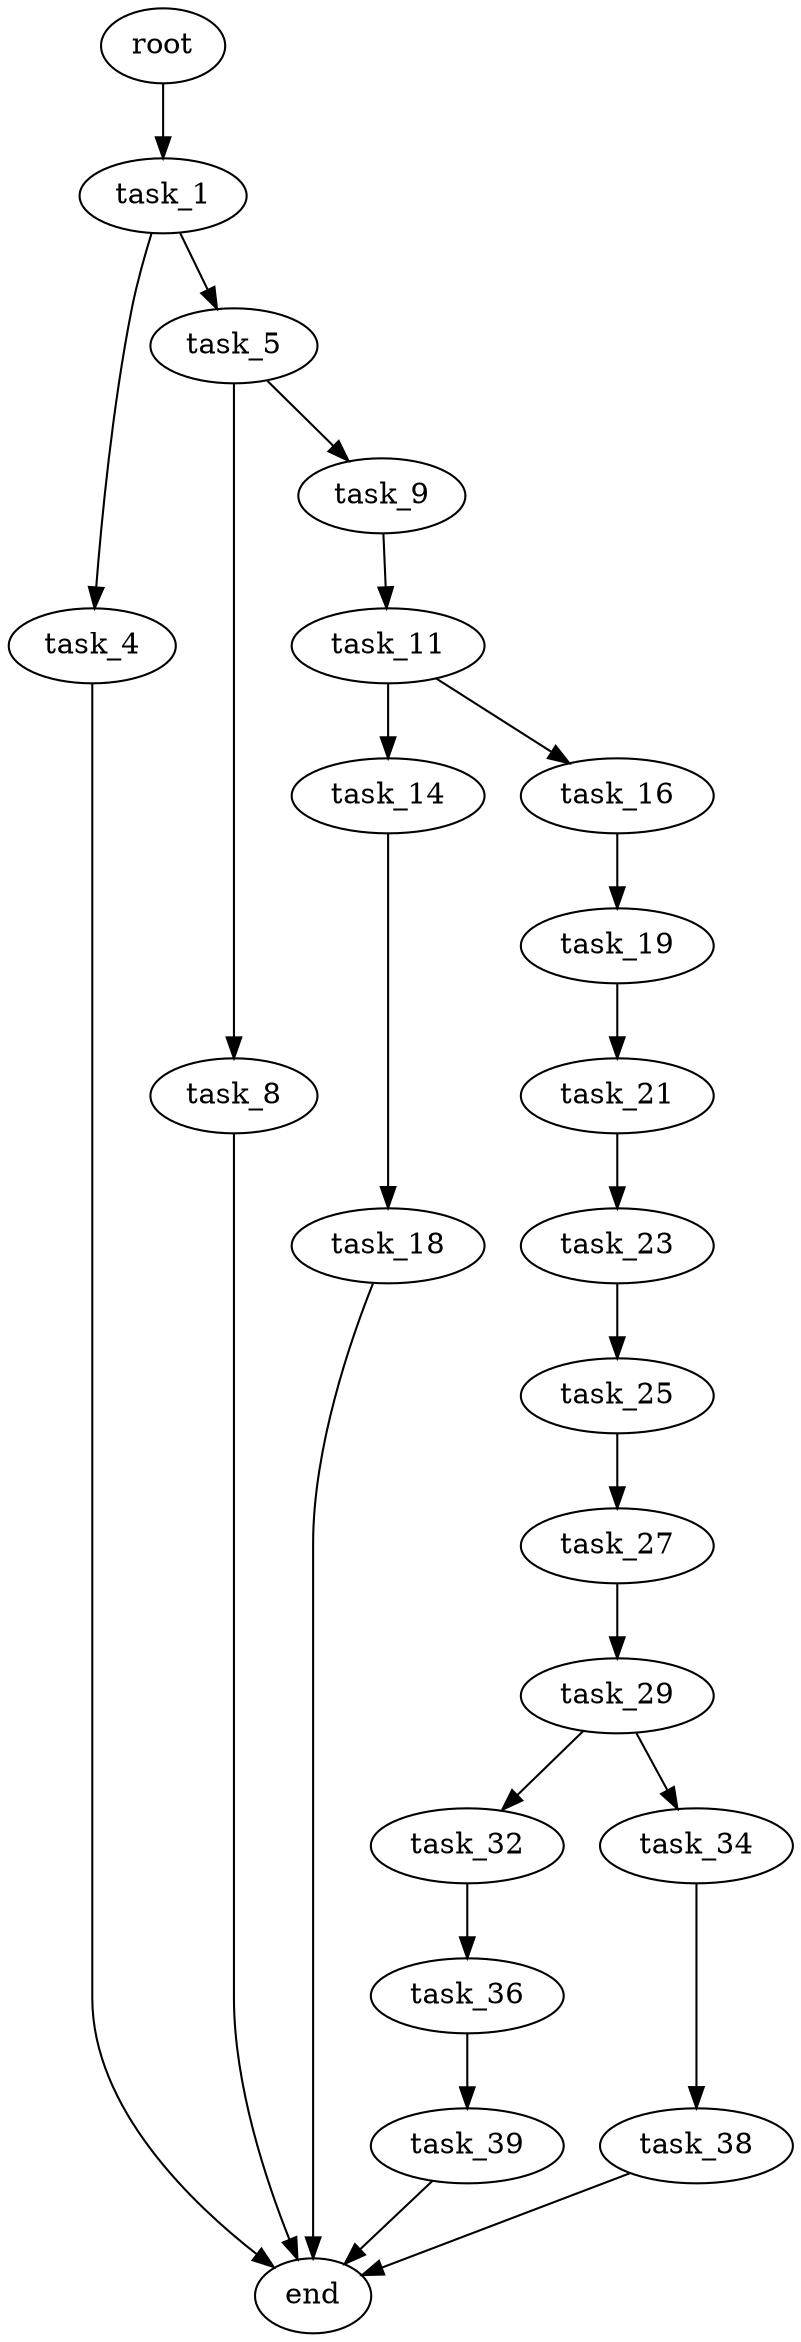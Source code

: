 digraph G {
  root [size="0.000000"];
  task_1 [size="119392359600.000000"];
  task_4 [size="306653039334.000000"];
  task_5 [size="68719476736.000000"];
  end [size="0.000000"];
  task_8 [size="1100115241528.000000"];
  task_9 [size="782757789696.000000"];
  task_11 [size="33458712060.000000"];
  task_14 [size="65705432476.000000"];
  task_16 [size="338299414777.000000"];
  task_18 [size="549755813888.000000"];
  task_19 [size="231928233984.000000"];
  task_21 [size="7222474361.000000"];
  task_23 [size="782757789696.000000"];
  task_25 [size="21084038878.000000"];
  task_27 [size="231928233984.000000"];
  task_29 [size="293889795793.000000"];
  task_32 [size="39748104883.000000"];
  task_34 [size="47070905368.000000"];
  task_36 [size="595803620502.000000"];
  task_38 [size="231928233984.000000"];
  task_39 [size="433164974477.000000"];

  root -> task_1 [size="1.000000"];
  task_1 -> task_4 [size="134217728.000000"];
  task_1 -> task_5 [size="134217728.000000"];
  task_4 -> end [size="1.000000"];
  task_5 -> task_8 [size="134217728.000000"];
  task_5 -> task_9 [size="134217728.000000"];
  task_8 -> end [size="1.000000"];
  task_9 -> task_11 [size="679477248.000000"];
  task_11 -> task_14 [size="536870912.000000"];
  task_11 -> task_16 [size="536870912.000000"];
  task_14 -> task_18 [size="75497472.000000"];
  task_16 -> task_19 [size="411041792.000000"];
  task_18 -> end [size="1.000000"];
  task_19 -> task_21 [size="301989888.000000"];
  task_21 -> task_23 [size="33554432.000000"];
  task_23 -> task_25 [size="679477248.000000"];
  task_25 -> task_27 [size="411041792.000000"];
  task_27 -> task_29 [size="301989888.000000"];
  task_29 -> task_32 [size="301989888.000000"];
  task_29 -> task_34 [size="301989888.000000"];
  task_32 -> task_36 [size="33554432.000000"];
  task_34 -> task_38 [size="33554432.000000"];
  task_36 -> task_39 [size="838860800.000000"];
  task_38 -> end [size="1.000000"];
  task_39 -> end [size="1.000000"];
}
